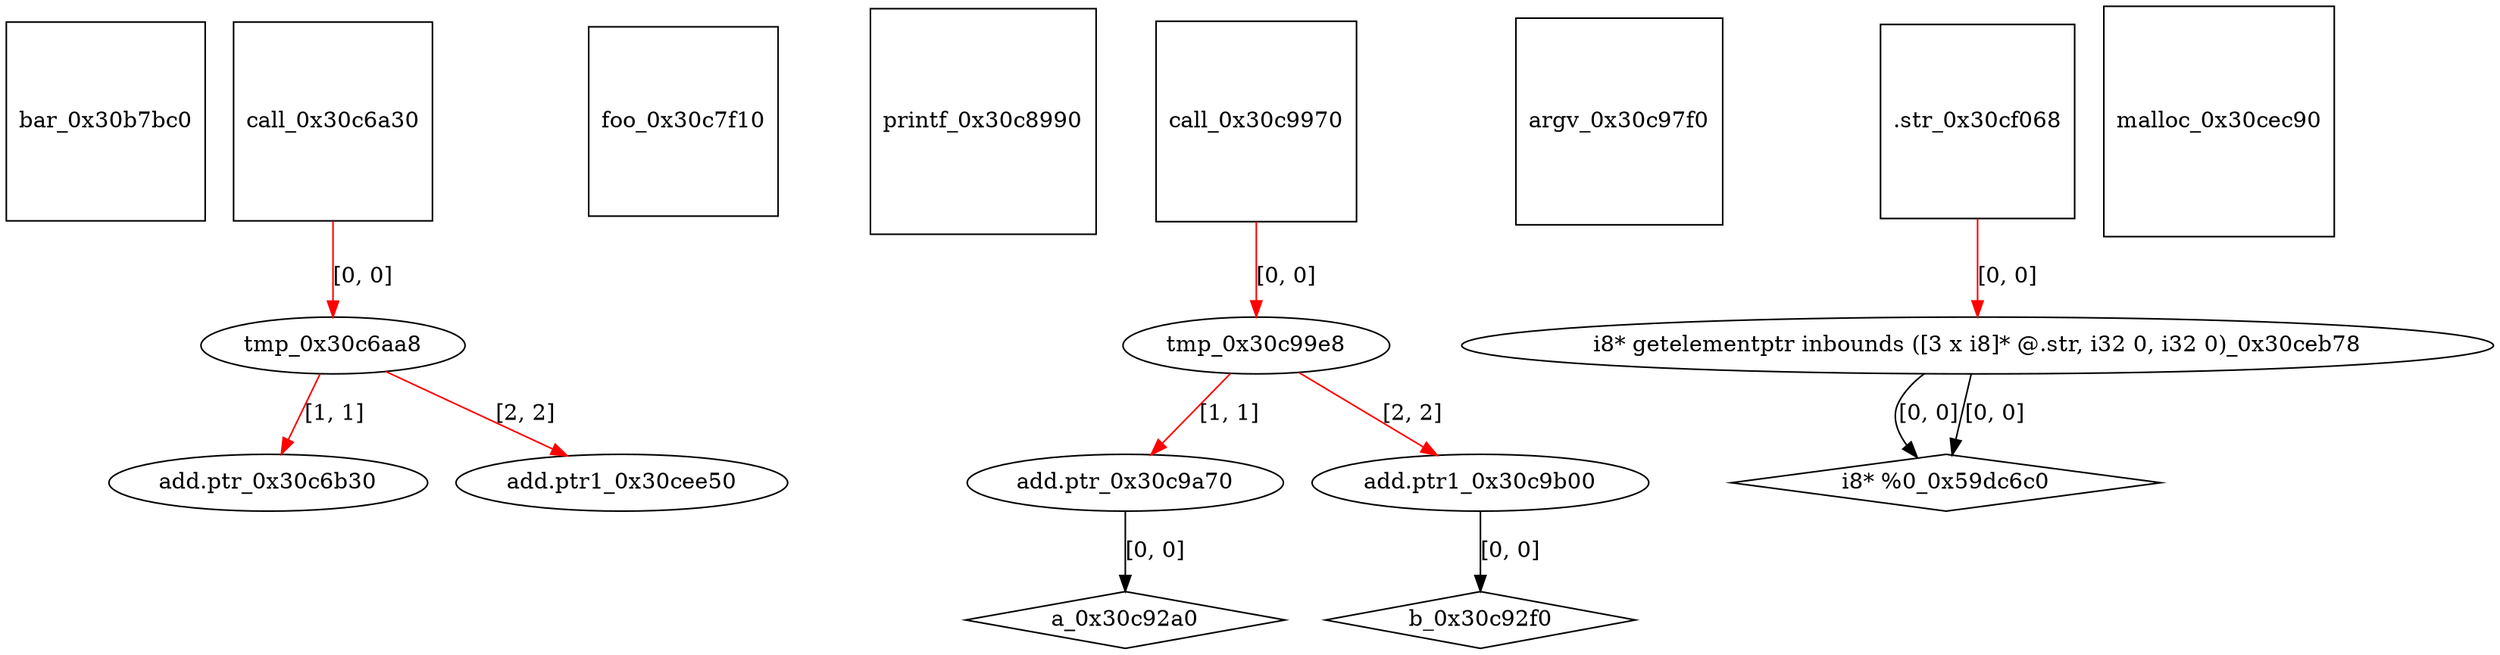 digraph grafico {
"bar_0x30b7bc0" [shape=square];
"call_0x30c6a30" [shape=square];
"tmp_0x30c6aa8" [shape=ellipse];
"call_0x30c6a30" -> "tmp_0x30c6aa8" [label="[0, 0]",color=red];
"add.ptr_0x30c6b30" [shape=ellipse];
"tmp_0x30c6aa8" -> "add.ptr_0x30c6b30" [label="[1, 1]",color=red];
"foo_0x30c7f10" [shape=square];
"printf_0x30c8990" [shape=square];
"a_0x30c92a0" [shape=diamond];
"add.ptr_0x30c9a70" -> "a_0x30c92a0" [label="[0, 0]"];
"b_0x30c92f0" [shape=diamond];
"add.ptr1_0x30c9b00" -> "b_0x30c92f0" [label="[0, 0]"];
"argv_0x30c97f0" [shape=square];
"call_0x30c9970" [shape=square];
"tmp_0x30c99e8" [shape=ellipse];
"call_0x30c9970" -> "tmp_0x30c99e8" [label="[0, 0]",color=red];
"add.ptr_0x30c9a70" [shape=ellipse];
"tmp_0x30c99e8" -> "add.ptr_0x30c9a70" [label="[1, 1]",color=red];
"add.ptr1_0x30c9b00" [shape=ellipse];
"tmp_0x30c99e8" -> "add.ptr1_0x30c9b00" [label="[2, 2]",color=red];
"i8* getelementptr inbounds ([3 x i8]* @.str, i32 0, i32 0)_0x30ceb78" [shape=ellipse];
".str_0x30cf068" -> "i8* getelementptr inbounds ([3 x i8]* @.str, i32 0, i32 0)_0x30ceb78" [label="[0, 0]",color=red];
"malloc_0x30cec90" [shape=square];
"add.ptr1_0x30cee50" [shape=ellipse];
"tmp_0x30c6aa8" -> "add.ptr1_0x30cee50" [label="[2, 2]",color=red];
".str_0x30cf068" [shape=square];
"i8* %0_0x59dc6c0" [shape=diamond];
"i8* getelementptr inbounds ([3 x i8]* @.str, i32 0, i32 0)_0x30ceb78" -> "i8* %0_0x59dc6c0" [label="[0, 0]"];
"i8* getelementptr inbounds ([3 x i8]* @.str, i32 0, i32 0)_0x30ceb78" -> "i8* %0_0x59dc6c0" [label="[0, 0]"];
}